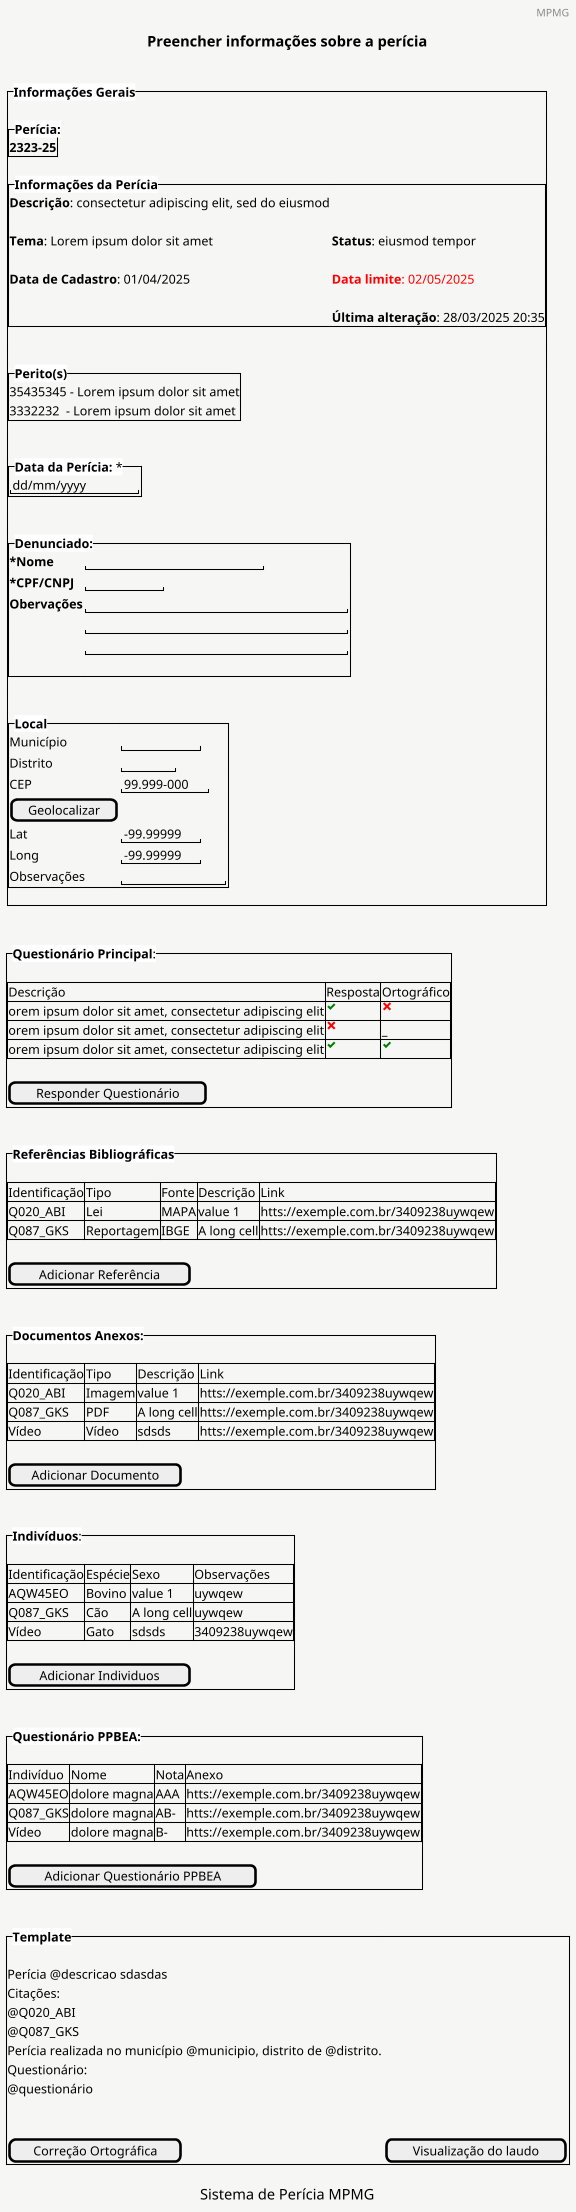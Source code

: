 
@startsalt
<style>
saltDiagram {
  BackgroundColor #f6f6f5
}
</style>
skinparam dpi 100
title Preencher informações sobre a perícia
header MPMG
caption Sistema de Perícia MPMG
{<color:red>
    {
        {^ **Informações Gerais**
            .
            {^**Perícia:**
            **2323-25**
            }

            {^**Informações da Perícia**
            **Descrição**: consectetur adipiscing elit, sed do eiusmod
            .
            **Tema**: Lorem ipsum dolor sit amet | **Status**: eiusmod tempor
            .
            **Data de Cadastro**: 01/04/2025 | <color:red>**Data limite**: 02/05/2025
            .

            . |  **Última alteração**: 28/03/2025 20:35
            }
            .
            {^ **Perito(s)**
            35435345 - Lorem ipsum dolor sit amet
            3332232  - Lorem ipsum dolor sit amet
            }
            .
            {^ **Data da Perícia:** * | "dd/mm/yyyy     "}
            .
            {^ **Denunciado:**
                ***Nome**  | "                     "
                ***CPF/CNPJ**   | "         "
                **Obervações**   | "                               "
                . | "                               "
                . | "                               "
                .
            }

            .

        {^**Local**
            Município|"         "
            Distrito|"      "
            CEP| "99.999-000"
            [Geolocalizar]
            Lat | "-99.99999"
            Long |"-99.99999"
            Observações|"            "
        }

        }
        }

        .
        {^**Questionário Principal**:
            .
            {#
                Descrição                                                    | Resposta  | Ortográfico
                orem ipsum dolor sit amet, consectetur adipiscing elit       | <color:green><&check>  | <color:red><&x>
                orem ipsum dolor sit amet, consectetur adipiscing elit       | <color:red><&x>      | _
                orem ipsum dolor sit amet, consectetur adipiscing elit       | <color:green><&check>  |<color:green><&check>
            }
            .
            [ Responder Questionário]
        }
        .
        {^ **Referências Bibliográficas**
            .
            {#
                Identificação | Tipo       | Fonte       | Descrição   | Link
                Q020_ABI      | Lei        | MAPA        | value 1     | htts://exemple.com.br/3409238uywqew
                Q087_GKS      | Reportagem | IBGE        | A long cell | htts://exemple.com.br/3409238uywqew
            }
            .
            [ Adicionar Referência]
        }
        .
        {^**Documentos Anexos:**
            .
            {#
                Identificação | Tipo       | Descrição   | Link
                Q020_ABI      | Imagem     | value 1     | htts://exemple.com.br/3409238uywqew
                Q087_GKS      | PDF        | A long cell | htts://exemple.com.br/3409238uywqew
                Vídeo         | Vídeo      | sdsds       | htts://exemple.com.br/3409238uywqew
            }
            .
            [ Adicionar Documento]
        }
        .
        {^ **Indivíduos**:
            .
            {#
                Identificação | Espécie    | Sexo        | Observações
                AQW45EO       | Bovino     | value 1     | uywqew
                Q087_GKS      | Cão        | A long cell | uywqew
                Vídeo         | Gato       | sdsds       | 3409238uywqew
            }
            .
            [ Adicionar Individuos]
        }
        .
        {^ **Questionário PPBEA:**
            .
            {#
                Indivíduo     | Nome              | Nota | Anexo
                AQW45EO       | dolore magna      | AAA  | htts://exemple.com.br/3409238uywqew
                Q087_GKS      | dolore magna      | AB-  | htts://exemple.com.br/3409238uywqew
                Vídeo         | dolore magna      | B-   | htts://exemple.com.br/3409238uywqew
            }
            .
            [ Adicionar Questionário PPBEA]
        }
        .
        {^**Template**
        .
        Perícia @descricao sdasdas

        Citações:
        @Q020_ABI
        @Q087_GKS

        Perícia realizada no município @municipio, distrito de @distrito.

        Questionário:

        @questionário
        .
        .
        [Correção Ortográfica] | [Visualização do laudo]
        }
    }
    .
    [Salvar] | [Cancelar]
}
@endsalt
